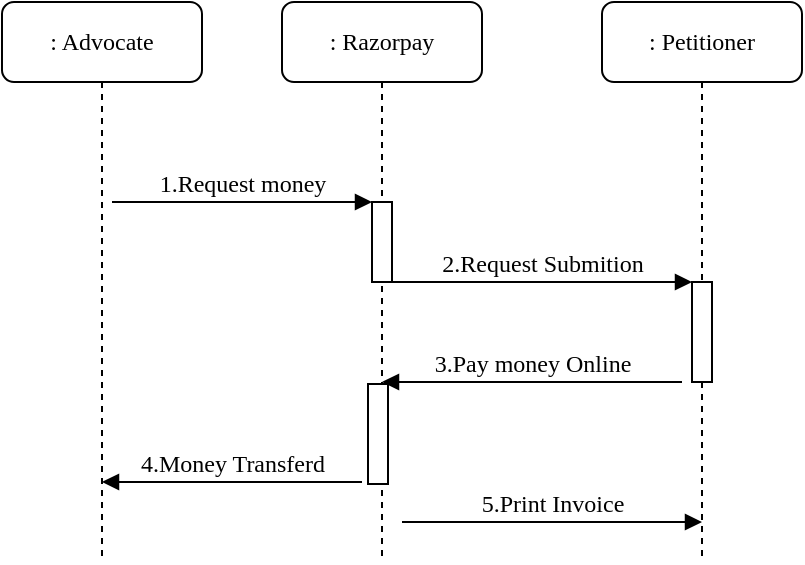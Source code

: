 <mxfile version="12.8.8" type="device"><diagram name="Page-1" id="13e1069c-82ec-6db2-03f1-153e76fe0fe0"><mxGraphModel dx="882" dy="422" grid="1" gridSize="10" guides="1" tooltips="1" connect="1" arrows="1" fold="1" page="1" pageScale="1" pageWidth="1100" pageHeight="850" background="#ffffff" math="0" shadow="0"><root><mxCell id="0"/><mxCell id="1" parent="0"/><mxCell id="7baba1c4bc27f4b0-2" value=": Razorpay" style="shape=umlLifeline;perimeter=lifelinePerimeter;whiteSpace=wrap;html=1;container=1;collapsible=0;recursiveResize=0;outlineConnect=0;rounded=1;shadow=0;comic=0;labelBackgroundColor=none;strokeWidth=1;fontFamily=Verdana;fontSize=12;align=center;" parent="1" vertex="1"><mxGeometry x="240" y="80" width="100" height="280" as="geometry"/></mxCell><mxCell id="7baba1c4bc27f4b0-10" value="" style="html=1;points=[];perimeter=orthogonalPerimeter;rounded=0;shadow=0;comic=0;labelBackgroundColor=none;strokeWidth=1;fontFamily=Verdana;fontSize=12;align=center;" parent="7baba1c4bc27f4b0-2" vertex="1"><mxGeometry x="45" y="100" width="10" height="40" as="geometry"/></mxCell><mxCell id="6I1FfI3jcub1nYkVMx4w-3" value="" style="html=1;points=[];perimeter=orthogonalPerimeter;rounded=0;shadow=0;comic=0;labelBackgroundColor=none;strokeWidth=1;fontFamily=Verdana;fontSize=12;align=center;" parent="7baba1c4bc27f4b0-2" vertex="1"><mxGeometry x="43" y="191" width="10" height="50" as="geometry"/></mxCell><mxCell id="7baba1c4bc27f4b0-3" value=": Petitioner" style="shape=umlLifeline;perimeter=lifelinePerimeter;whiteSpace=wrap;html=1;container=1;collapsible=0;recursiveResize=0;outlineConnect=0;rounded=1;shadow=0;comic=0;labelBackgroundColor=none;strokeWidth=1;fontFamily=Verdana;fontSize=12;align=center;" parent="1" vertex="1"><mxGeometry x="400" y="80" width="100" height="280" as="geometry"/></mxCell><mxCell id="7baba1c4bc27f4b0-13" value="" style="html=1;points=[];perimeter=orthogonalPerimeter;rounded=0;shadow=0;comic=0;labelBackgroundColor=none;strokeWidth=1;fontFamily=Verdana;fontSize=12;align=center;" parent="7baba1c4bc27f4b0-3" vertex="1"><mxGeometry x="45" y="140" width="10" height="50" as="geometry"/></mxCell><mxCell id="7baba1c4bc27f4b0-8" value=": Advocate" style="shape=umlLifeline;perimeter=lifelinePerimeter;whiteSpace=wrap;html=1;container=1;collapsible=0;recursiveResize=0;outlineConnect=0;rounded=1;shadow=0;comic=0;labelBackgroundColor=none;strokeWidth=1;fontFamily=Verdana;fontSize=12;align=center;" parent="1" vertex="1"><mxGeometry x="100" y="80" width="100" height="280" as="geometry"/></mxCell><mxCell id="7baba1c4bc27f4b0-11" value="1.Request money" style="html=1;verticalAlign=bottom;endArrow=block;entryX=0;entryY=0;labelBackgroundColor=none;fontFamily=Verdana;fontSize=12;edgeStyle=elbowEdgeStyle;elbow=vertical;" parent="1" target="7baba1c4bc27f4b0-10" edge="1"><mxGeometry relative="1" as="geometry"><mxPoint x="155" y="180" as="sourcePoint"/></mxGeometry></mxCell><mxCell id="7baba1c4bc27f4b0-14" value="2.Request Submition" style="html=1;verticalAlign=bottom;endArrow=block;entryX=0;entryY=0;labelBackgroundColor=none;fontFamily=Verdana;fontSize=12;edgeStyle=elbowEdgeStyle;elbow=vertical;" parent="1" source="7baba1c4bc27f4b0-10" target="7baba1c4bc27f4b0-13" edge="1"><mxGeometry relative="1" as="geometry"><mxPoint x="370" y="200" as="sourcePoint"/><Array as="points"><mxPoint x="320" y="220"/></Array></mxGeometry></mxCell><mxCell id="6I1FfI3jcub1nYkVMx4w-2" value="3.Pay money Online" style="html=1;verticalAlign=bottom;endArrow=block;entryX=0;entryY=0;labelBackgroundColor=none;fontFamily=Verdana;fontSize=12;edgeStyle=elbowEdgeStyle;elbow=vertical;" parent="1" edge="1"><mxGeometry relative="1" as="geometry"><mxPoint x="440" y="270" as="sourcePoint"/><mxPoint x="290" y="270" as="targetPoint"/><Array as="points"><mxPoint x="315" y="270"/></Array></mxGeometry></mxCell><mxCell id="6I1FfI3jcub1nYkVMx4w-5" value="4.Money Transferd" style="html=1;verticalAlign=bottom;endArrow=block;entryX=0;entryY=0;labelBackgroundColor=none;fontFamily=Verdana;fontSize=12;edgeStyle=elbowEdgeStyle;elbow=vertical;" parent="1" edge="1"><mxGeometry relative="1" as="geometry"><mxPoint x="280" y="320" as="sourcePoint"/><mxPoint x="150" y="320" as="targetPoint"/><Array as="points"><mxPoint x="175" y="320"/></Array></mxGeometry></mxCell><mxCell id="6VhYOvRDiVCEJyoZxA8j-2" value="5.Print Invoice" style="html=1;verticalAlign=bottom;endArrow=block;entryX=0;entryY=0;labelBackgroundColor=none;fontFamily=Verdana;fontSize=12;edgeStyle=elbowEdgeStyle;elbow=vertical;" edge="1" parent="1"><mxGeometry relative="1" as="geometry"><mxPoint x="300" y="340" as="sourcePoint"/><Array as="points"><mxPoint x="325" y="340"/></Array><mxPoint x="450" y="340" as="targetPoint"/></mxGeometry></mxCell></root></mxGraphModel></diagram></mxfile>